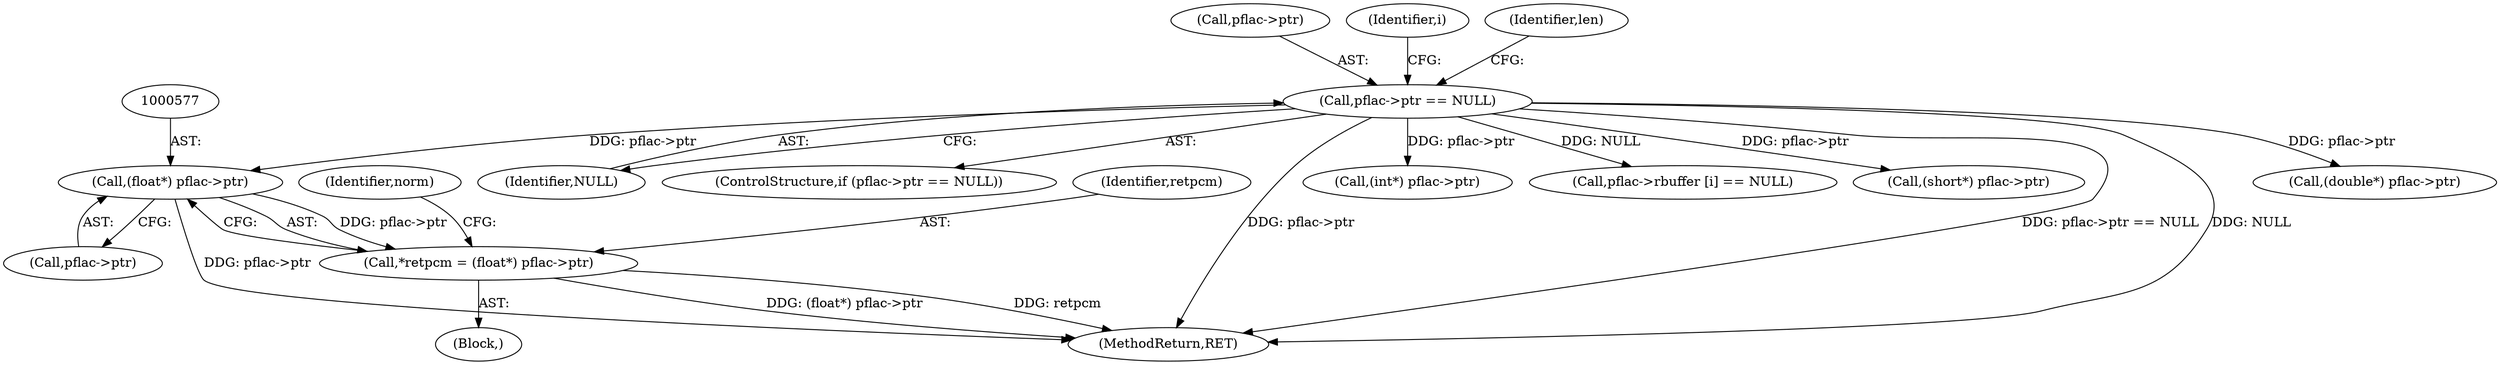 digraph "0_libsndfile_60b234301adf258786d8b90be5c1d437fc8799e0@pointer" {
"1000576" [label="(Call,(float*) pflac->ptr)"];
"1000190" [label="(Call,pflac->ptr == NULL)"];
"1000574" [label="(Call,*retpcm = (float*) pflac->ptr)"];
"1000576" [label="(Call,(float*) pflac->ptr)"];
"1000583" [label="(Identifier,norm)"];
"1000191" [label="(Call,pflac->ptr)"];
"1000574" [label="(Call,*retpcm = (float*) pflac->ptr)"];
"1000198" [label="(Identifier,i)"];
"1000686" [label="(Call,(double*) pflac->ptr)"];
"1000194" [label="(Identifier,NULL)"];
"1000189" [label="(ControlStructure,if (pflac->ptr == NULL))"];
"1000808" [label="(MethodReturn,RET)"];
"1000190" [label="(Call,pflac->ptr == NULL)"];
"1000575" [label="(Identifier,retpcm)"];
"1000572" [label="(Block,)"];
"1000475" [label="(Call,(int*) pflac->ptr)"];
"1000207" [label="(Call,pflac->rbuffer [i] == NULL)"];
"1000247" [label="(Identifier,len)"];
"1000578" [label="(Call,pflac->ptr)"];
"1000285" [label="(Call,(short*) pflac->ptr)"];
"1000576" -> "1000574"  [label="AST: "];
"1000576" -> "1000578"  [label="CFG: "];
"1000577" -> "1000576"  [label="AST: "];
"1000578" -> "1000576"  [label="AST: "];
"1000574" -> "1000576"  [label="CFG: "];
"1000576" -> "1000808"  [label="DDG: pflac->ptr"];
"1000576" -> "1000574"  [label="DDG: pflac->ptr"];
"1000190" -> "1000576"  [label="DDG: pflac->ptr"];
"1000190" -> "1000189"  [label="AST: "];
"1000190" -> "1000194"  [label="CFG: "];
"1000191" -> "1000190"  [label="AST: "];
"1000194" -> "1000190"  [label="AST: "];
"1000198" -> "1000190"  [label="CFG: "];
"1000247" -> "1000190"  [label="CFG: "];
"1000190" -> "1000808"  [label="DDG: NULL"];
"1000190" -> "1000808"  [label="DDG: pflac->ptr == NULL"];
"1000190" -> "1000808"  [label="DDG: pflac->ptr"];
"1000190" -> "1000207"  [label="DDG: NULL"];
"1000190" -> "1000285"  [label="DDG: pflac->ptr"];
"1000190" -> "1000475"  [label="DDG: pflac->ptr"];
"1000190" -> "1000686"  [label="DDG: pflac->ptr"];
"1000574" -> "1000572"  [label="AST: "];
"1000575" -> "1000574"  [label="AST: "];
"1000583" -> "1000574"  [label="CFG: "];
"1000574" -> "1000808"  [label="DDG: retpcm"];
"1000574" -> "1000808"  [label="DDG: (float*) pflac->ptr"];
}
